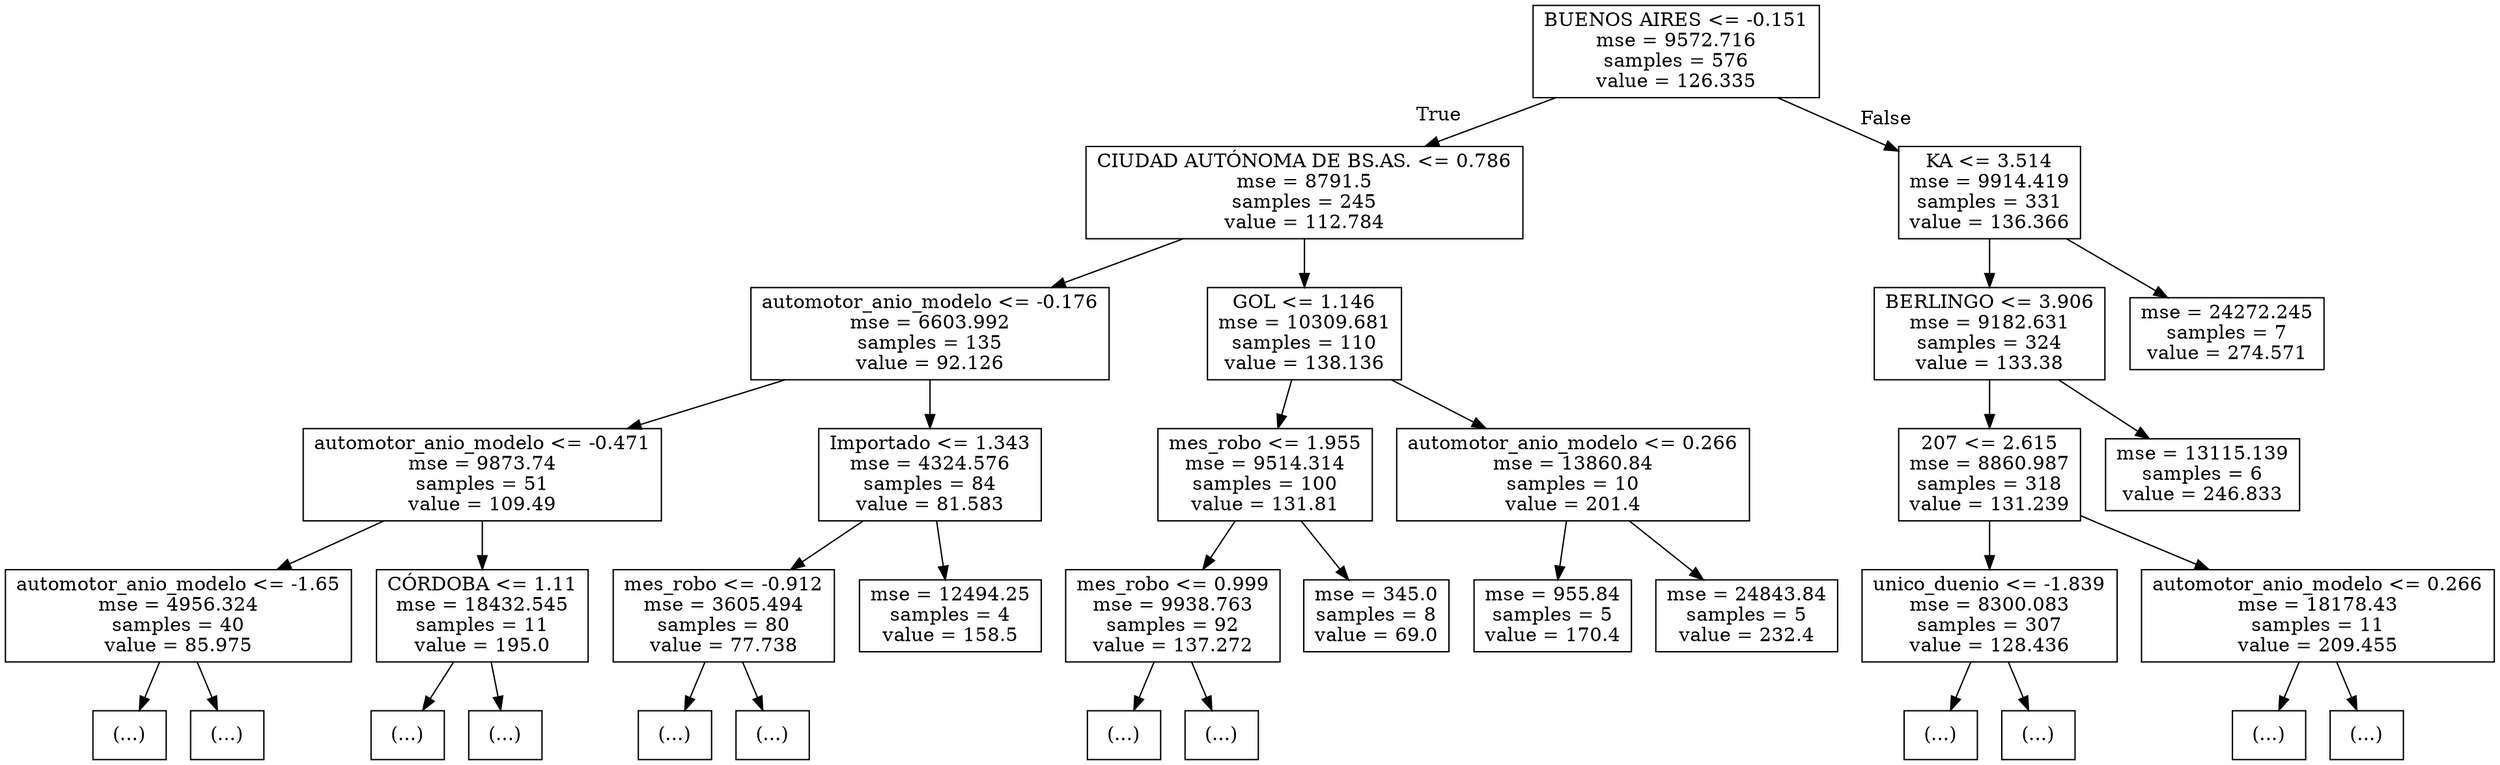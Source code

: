 digraph Tree {
node [shape=box] ;
0 [label="BUENOS AIRES <= -0.151\nmse = 9572.716\nsamples = 576\nvalue = 126.335"] ;
1 [label="CIUDAD AUTÓNOMA DE BS.AS. <= 0.786\nmse = 8791.5\nsamples = 245\nvalue = 112.784"] ;
0 -> 1 [labeldistance=2.5, labelangle=45, headlabel="True"] ;
2 [label="automotor_anio_modelo <= -0.176\nmse = 6603.992\nsamples = 135\nvalue = 92.126"] ;
1 -> 2 ;
3 [label="automotor_anio_modelo <= -0.471\nmse = 9873.74\nsamples = 51\nvalue = 109.49"] ;
2 -> 3 ;
4 [label="automotor_anio_modelo <= -1.65\nmse = 4956.324\nsamples = 40\nvalue = 85.975"] ;
3 -> 4 ;
5 [label="(...)"] ;
4 -> 5 ;
8 [label="(...)"] ;
4 -> 8 ;
17 [label="CÓRDOBA <= 1.11\nmse = 18432.545\nsamples = 11\nvalue = 195.0"] ;
3 -> 17 ;
18 [label="(...)"] ;
17 -> 18 ;
19 [label="(...)"] ;
17 -> 19 ;
20 [label="Importado <= 1.343\nmse = 4324.576\nsamples = 84\nvalue = 81.583"] ;
2 -> 20 ;
21 [label="mes_robo <= -0.912\nmse = 3605.494\nsamples = 80\nvalue = 77.738"] ;
20 -> 21 ;
22 [label="(...)"] ;
21 -> 22 ;
29 [label="(...)"] ;
21 -> 29 ;
50 [label="mse = 12494.25\nsamples = 4\nvalue = 158.5"] ;
20 -> 50 ;
51 [label="GOL <= 1.146\nmse = 10309.681\nsamples = 110\nvalue = 138.136"] ;
1 -> 51 ;
52 [label="mes_robo <= 1.955\nmse = 9514.314\nsamples = 100\nvalue = 131.81"] ;
51 -> 52 ;
53 [label="mes_robo <= 0.999\nmse = 9938.763\nsamples = 92\nvalue = 137.272"] ;
52 -> 53 ;
54 [label="(...)"] ;
53 -> 54 ;
83 [label="(...)"] ;
53 -> 83 ;
88 [label="mse = 345.0\nsamples = 8\nvalue = 69.0"] ;
52 -> 88 ;
89 [label="automotor_anio_modelo <= 0.266\nmse = 13860.84\nsamples = 10\nvalue = 201.4"] ;
51 -> 89 ;
90 [label="mse = 955.84\nsamples = 5\nvalue = 170.4"] ;
89 -> 90 ;
91 [label="mse = 24843.84\nsamples = 5\nvalue = 232.4"] ;
89 -> 91 ;
92 [label="KA <= 3.514\nmse = 9914.419\nsamples = 331\nvalue = 136.366"] ;
0 -> 92 [labeldistance=2.5, labelangle=-45, headlabel="False"] ;
93 [label="BERLINGO <= 3.906\nmse = 9182.631\nsamples = 324\nvalue = 133.38"] ;
92 -> 93 ;
94 [label="207 <= 2.615\nmse = 8860.987\nsamples = 318\nvalue = 131.239"] ;
93 -> 94 ;
95 [label="unico_duenio <= -1.839\nmse = 8300.083\nsamples = 307\nvalue = 128.436"] ;
94 -> 95 ;
96 [label="(...)"] ;
95 -> 96 ;
101 [label="(...)"] ;
95 -> 101 ;
210 [label="automotor_anio_modelo <= 0.266\nmse = 18178.43\nsamples = 11\nvalue = 209.455"] ;
94 -> 210 ;
211 [label="(...)"] ;
210 -> 211 ;
212 [label="(...)"] ;
210 -> 212 ;
213 [label="mse = 13115.139\nsamples = 6\nvalue = 246.833"] ;
93 -> 213 ;
214 [label="mse = 24272.245\nsamples = 7\nvalue = 274.571"] ;
92 -> 214 ;
}